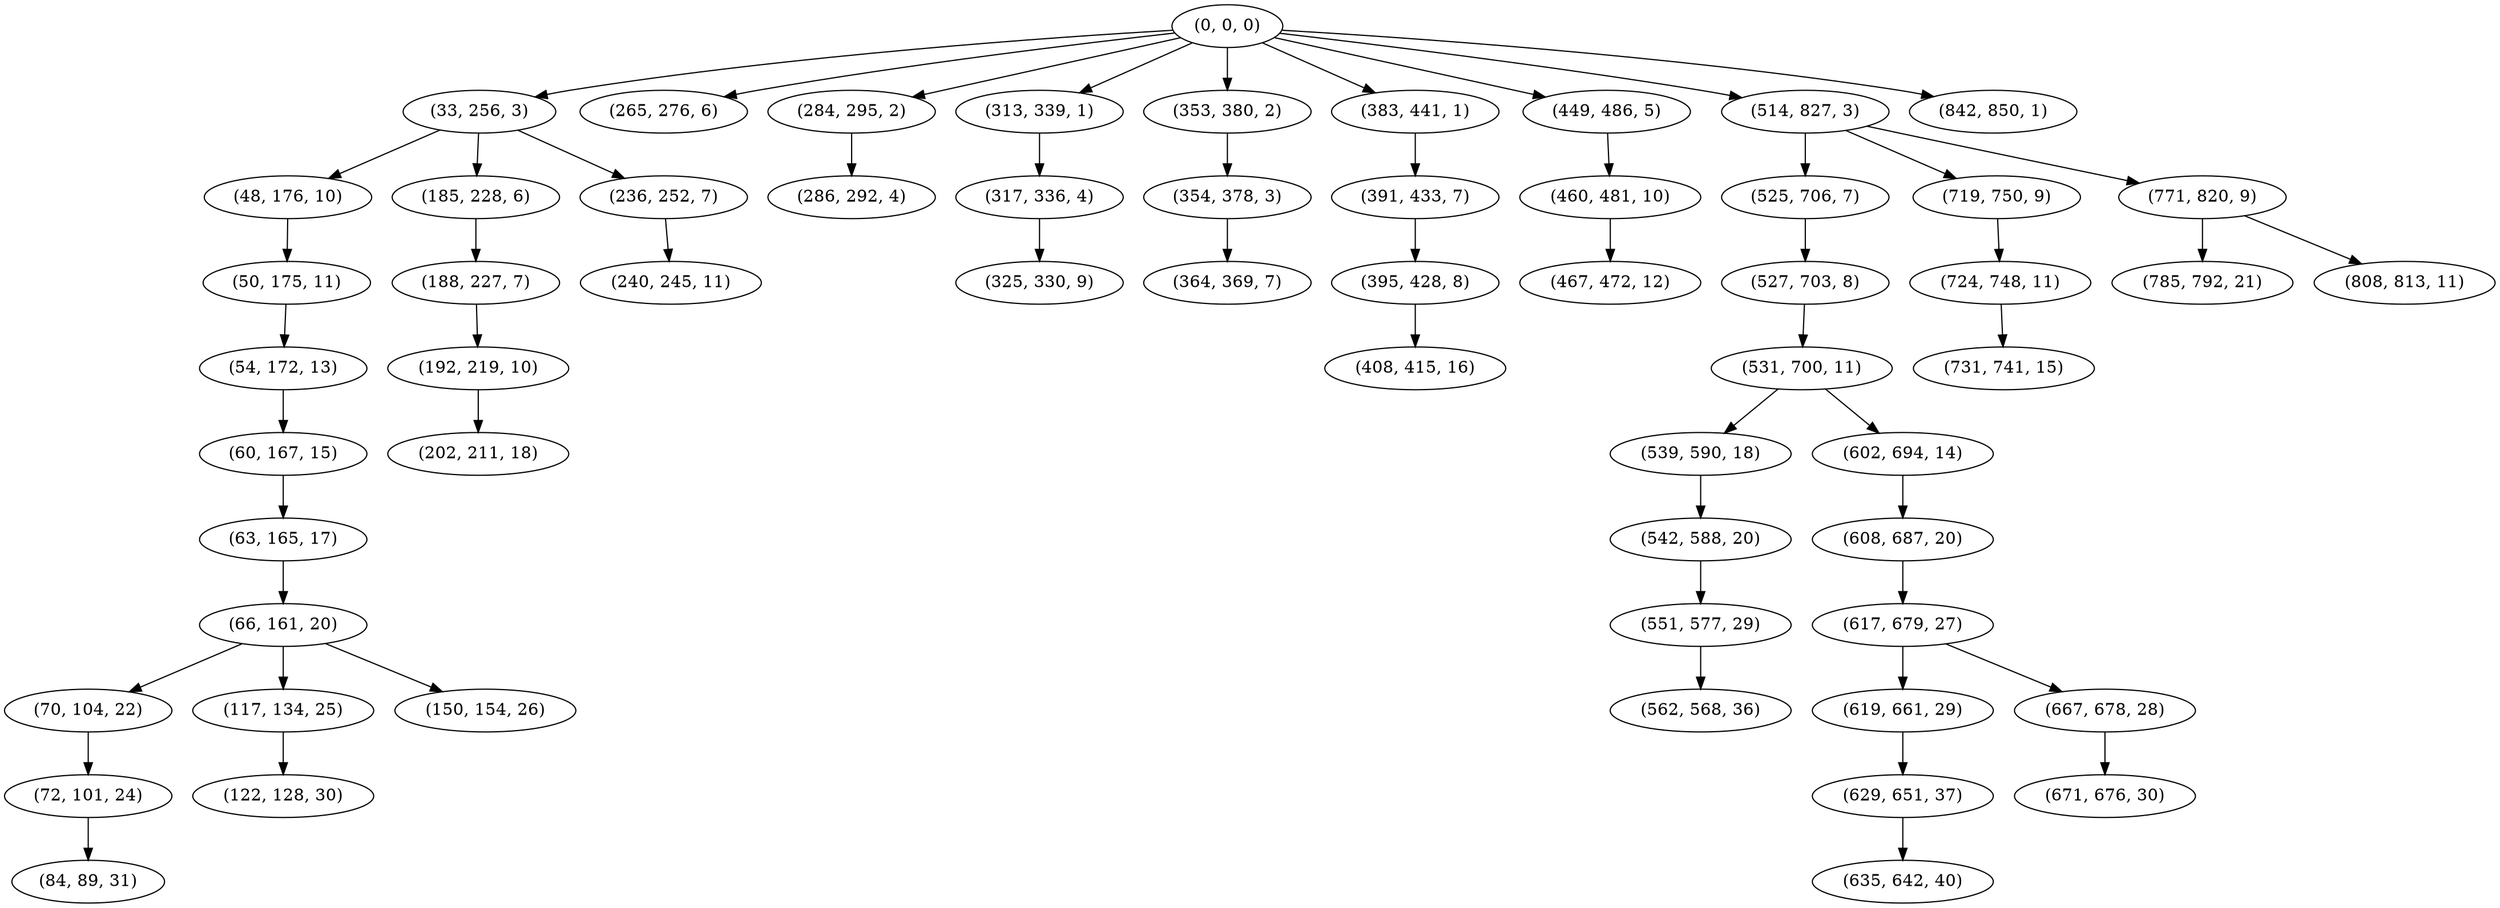 digraph tree {
    "(0, 0, 0)";
    "(33, 256, 3)";
    "(48, 176, 10)";
    "(50, 175, 11)";
    "(54, 172, 13)";
    "(60, 167, 15)";
    "(63, 165, 17)";
    "(66, 161, 20)";
    "(70, 104, 22)";
    "(72, 101, 24)";
    "(84, 89, 31)";
    "(117, 134, 25)";
    "(122, 128, 30)";
    "(150, 154, 26)";
    "(185, 228, 6)";
    "(188, 227, 7)";
    "(192, 219, 10)";
    "(202, 211, 18)";
    "(236, 252, 7)";
    "(240, 245, 11)";
    "(265, 276, 6)";
    "(284, 295, 2)";
    "(286, 292, 4)";
    "(313, 339, 1)";
    "(317, 336, 4)";
    "(325, 330, 9)";
    "(353, 380, 2)";
    "(354, 378, 3)";
    "(364, 369, 7)";
    "(383, 441, 1)";
    "(391, 433, 7)";
    "(395, 428, 8)";
    "(408, 415, 16)";
    "(449, 486, 5)";
    "(460, 481, 10)";
    "(467, 472, 12)";
    "(514, 827, 3)";
    "(525, 706, 7)";
    "(527, 703, 8)";
    "(531, 700, 11)";
    "(539, 590, 18)";
    "(542, 588, 20)";
    "(551, 577, 29)";
    "(562, 568, 36)";
    "(602, 694, 14)";
    "(608, 687, 20)";
    "(617, 679, 27)";
    "(619, 661, 29)";
    "(629, 651, 37)";
    "(635, 642, 40)";
    "(667, 678, 28)";
    "(671, 676, 30)";
    "(719, 750, 9)";
    "(724, 748, 11)";
    "(731, 741, 15)";
    "(771, 820, 9)";
    "(785, 792, 21)";
    "(808, 813, 11)";
    "(842, 850, 1)";
    "(0, 0, 0)" -> "(33, 256, 3)";
    "(0, 0, 0)" -> "(265, 276, 6)";
    "(0, 0, 0)" -> "(284, 295, 2)";
    "(0, 0, 0)" -> "(313, 339, 1)";
    "(0, 0, 0)" -> "(353, 380, 2)";
    "(0, 0, 0)" -> "(383, 441, 1)";
    "(0, 0, 0)" -> "(449, 486, 5)";
    "(0, 0, 0)" -> "(514, 827, 3)";
    "(0, 0, 0)" -> "(842, 850, 1)";
    "(33, 256, 3)" -> "(48, 176, 10)";
    "(33, 256, 3)" -> "(185, 228, 6)";
    "(33, 256, 3)" -> "(236, 252, 7)";
    "(48, 176, 10)" -> "(50, 175, 11)";
    "(50, 175, 11)" -> "(54, 172, 13)";
    "(54, 172, 13)" -> "(60, 167, 15)";
    "(60, 167, 15)" -> "(63, 165, 17)";
    "(63, 165, 17)" -> "(66, 161, 20)";
    "(66, 161, 20)" -> "(70, 104, 22)";
    "(66, 161, 20)" -> "(117, 134, 25)";
    "(66, 161, 20)" -> "(150, 154, 26)";
    "(70, 104, 22)" -> "(72, 101, 24)";
    "(72, 101, 24)" -> "(84, 89, 31)";
    "(117, 134, 25)" -> "(122, 128, 30)";
    "(185, 228, 6)" -> "(188, 227, 7)";
    "(188, 227, 7)" -> "(192, 219, 10)";
    "(192, 219, 10)" -> "(202, 211, 18)";
    "(236, 252, 7)" -> "(240, 245, 11)";
    "(284, 295, 2)" -> "(286, 292, 4)";
    "(313, 339, 1)" -> "(317, 336, 4)";
    "(317, 336, 4)" -> "(325, 330, 9)";
    "(353, 380, 2)" -> "(354, 378, 3)";
    "(354, 378, 3)" -> "(364, 369, 7)";
    "(383, 441, 1)" -> "(391, 433, 7)";
    "(391, 433, 7)" -> "(395, 428, 8)";
    "(395, 428, 8)" -> "(408, 415, 16)";
    "(449, 486, 5)" -> "(460, 481, 10)";
    "(460, 481, 10)" -> "(467, 472, 12)";
    "(514, 827, 3)" -> "(525, 706, 7)";
    "(514, 827, 3)" -> "(719, 750, 9)";
    "(514, 827, 3)" -> "(771, 820, 9)";
    "(525, 706, 7)" -> "(527, 703, 8)";
    "(527, 703, 8)" -> "(531, 700, 11)";
    "(531, 700, 11)" -> "(539, 590, 18)";
    "(531, 700, 11)" -> "(602, 694, 14)";
    "(539, 590, 18)" -> "(542, 588, 20)";
    "(542, 588, 20)" -> "(551, 577, 29)";
    "(551, 577, 29)" -> "(562, 568, 36)";
    "(602, 694, 14)" -> "(608, 687, 20)";
    "(608, 687, 20)" -> "(617, 679, 27)";
    "(617, 679, 27)" -> "(619, 661, 29)";
    "(617, 679, 27)" -> "(667, 678, 28)";
    "(619, 661, 29)" -> "(629, 651, 37)";
    "(629, 651, 37)" -> "(635, 642, 40)";
    "(667, 678, 28)" -> "(671, 676, 30)";
    "(719, 750, 9)" -> "(724, 748, 11)";
    "(724, 748, 11)" -> "(731, 741, 15)";
    "(771, 820, 9)" -> "(785, 792, 21)";
    "(771, 820, 9)" -> "(808, 813, 11)";
}

